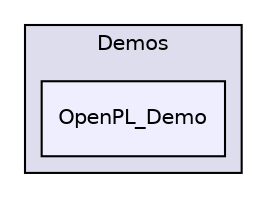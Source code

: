 digraph "bullet/bullet-2.82-r2704/Demos/OpenPL_Demo" {
  compound=true
  node [ fontsize="10", fontname="Helvetica"];
  edge [ labelfontsize="10", labelfontname="Helvetica"];
  subgraph clusterdir_fbeee990c6fb95278eb756dfe9f9c37f {
    graph [ bgcolor="#ddddee", pencolor="black", label="Demos" fontname="Helvetica", fontsize="10", URL="dir_fbeee990c6fb95278eb756dfe9f9c37f.html"]
  dir_2aa8d2b3aff7acaaa6463d09d4a9a975 [shape=box, label="OpenPL_Demo", style="filled", fillcolor="#eeeeff", pencolor="black", URL="dir_2aa8d2b3aff7acaaa6463d09d4a9a975.html"];
  }
}
